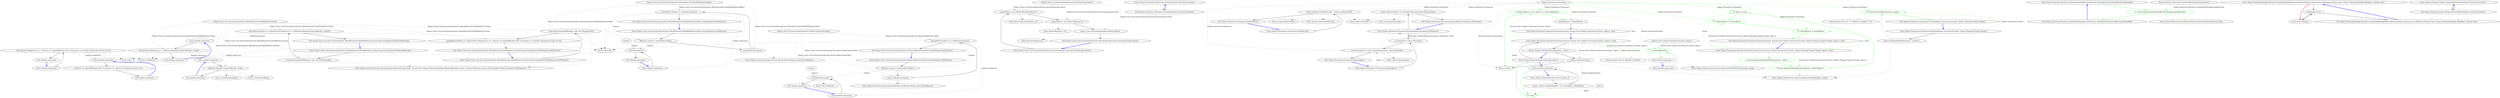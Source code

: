 digraph  {
m0_37 [cluster="Unk.>", file="BindingSyntax.cs", label="Entry Unk.>", span=""];
m0_5 [cluster="Mock<IResolutionRoot>.cstr", file="BindingSyntax.cs", label="Entry Mock<IResolutionRoot>.cstr", span=""];
m0_13 [cluster="Ninject.Activation.Scope.ActivationScope.CanResolve(Ninject.Activation.IRequest)", file="BindingSyntax.cs", label="Entry Ninject.Activation.Scope.ActivationScope.CanResolve(Ninject.Activation.IRequest)", span="53-53"];
m0_28 [cluster="Unk.Resolve", file="BindingSyntax.cs", label="Entry Unk.Resolve", span=""];
m0_7 [cluster="ActivationScope.cstr", file="BindingSyntax.cs", label="Entry ActivationScope.cstr", span=""];
m0_6 [cluster="Mock<IRequest>.cstr", file="BindingSyntax.cs", label="Entry Mock<IRequest>.cstr", span=""];
m0_33 [cluster="Ninject.Activation.Scope.ActivationScope.Resolve(System.Type, System.Func<Ninject.Planning.Bindings.IBindingMetadata, bool>, System.Collections.Generic.IEnumerable<Ninject.Parameters.IParameter>)", file="BindingSyntax.cs", label="Entry Ninject.Activation.Scope.ActivationScope.Resolve(System.Type, System.Func<Ninject.Planning.Bindings.IBindingMetadata, bool>, System.Collections.Generic.IEnumerable<Ninject.Parameters.IParameter>)", span="65-65"];
m0_41 [cluster="Ninject.Tests.Unit.ActivationScopeTests.WhenResolveIsCalledWithServiceType.ScopeCreatesRequestWithItselfAsScope()", file="BindingSyntax.cs", label="Entry Ninject.Tests.Unit.ActivationScopeTests.WhenResolveIsCalledWithServiceType.ScopeCreatesRequestWithItselfAsScope()", span="58-58"];
m0_42 [cluster="Ninject.Tests.Unit.ActivationScopeTests.WhenResolveIsCalledWithServiceType.ScopeCreatesRequestWithItselfAsScope()", file="BindingSyntax.cs", label="scope.Resolve(typeof(IWeapon), null, new IParameter[0])", span="60-60"];
m0_43 [cluster="Ninject.Tests.Unit.ActivationScopeTests.WhenResolveIsCalledWithServiceType.ScopeCreatesRequestWithItselfAsScope()", file="BindingSyntax.cs", label="parentMock.Verify(x => x.Resolve(It.Is<Request>(r => ReferenceEquals(r.ScopeCallback(), scope))))", span="61-61"];
m0_44 [cluster="Ninject.Tests.Unit.ActivationScopeTests.WhenResolveIsCalledWithServiceType.ScopeCreatesRequestWithItselfAsScope()", file="BindingSyntax.cs", label="Exit Ninject.Tests.Unit.ActivationScopeTests.WhenResolveIsCalledWithServiceType.ScopeCreatesRequestWithItselfAsScope()", span="58-58"];
m0_52 [cluster="Unk.ReferenceEquals", file="BindingSyntax.cs", label="Entry Unk.ReferenceEquals", span=""];
m0_24 [cluster="Ninject.Activation.Scope.ActivationScope.Resolve(Ninject.Activation.IRequest)", file="BindingSyntax.cs", label="Entry Ninject.Activation.Scope.ActivationScope.Resolve(Ninject.Activation.IRequest)", span="75-75"];
m0_8 [cluster="Ninject.Tests.Unit.ActivationScopeTests.WhenCanResolveIsCalled.ScopeDelegatesCallToParent()", file="BindingSyntax.cs", label="Entry Ninject.Tests.Unit.ActivationScopeTests.WhenCanResolveIsCalled.ScopeDelegatesCallToParent()", span="29-29"];
m0_9 [cluster="Ninject.Tests.Unit.ActivationScopeTests.WhenCanResolveIsCalled.ScopeDelegatesCallToParent()", file="BindingSyntax.cs", label="IRequest request = requestMock.Object", span="31-31"];
m0_10 [cluster="Ninject.Tests.Unit.ActivationScopeTests.WhenCanResolveIsCalled.ScopeDelegatesCallToParent()", file="BindingSyntax.cs", label="scope.CanResolve(request)", span="32-32"];
m0_11 [cluster="Ninject.Tests.Unit.ActivationScopeTests.WhenCanResolveIsCalled.ScopeDelegatesCallToParent()", file="BindingSyntax.cs", label="parentMock.Verify(x => x.CanResolve(request))", span="33-33"];
m0_12 [cluster="Ninject.Tests.Unit.ActivationScopeTests.WhenCanResolveIsCalled.ScopeDelegatesCallToParent()", file="BindingSyntax.cs", label="Exit Ninject.Tests.Unit.ActivationScopeTests.WhenCanResolveIsCalled.ScopeDelegatesCallToParent()", span="29-29"];
m0_19 [cluster="Ninject.Tests.Unit.ActivationScopeTests.WhenResolveIsCalledWithRequestObject.ScopeDelegatesCallToParent()", file="BindingSyntax.cs", label="Entry Ninject.Tests.Unit.ActivationScopeTests.WhenResolveIsCalledWithRequestObject.ScopeDelegatesCallToParent()", span="40-40"];
m0_20 [cluster="Ninject.Tests.Unit.ActivationScopeTests.WhenResolveIsCalledWithRequestObject.ScopeDelegatesCallToParent()", file="BindingSyntax.cs", label="IRequest request = requestMock.Object", span="42-42"];
m0_21 [cluster="Ninject.Tests.Unit.ActivationScopeTests.WhenResolveIsCalledWithRequestObject.ScopeDelegatesCallToParent()", file="BindingSyntax.cs", label="scope.Resolve(request)", span="43-43"];
m0_22 [cluster="Ninject.Tests.Unit.ActivationScopeTests.WhenResolveIsCalledWithRequestObject.ScopeDelegatesCallToParent()", file="BindingSyntax.cs", label="parentMock.Verify(x => x.Resolve(request))", span="44-44"];
m0_23 [cluster="Ninject.Tests.Unit.ActivationScopeTests.WhenResolveIsCalledWithRequestObject.ScopeDelegatesCallToParent()", file="BindingSyntax.cs", label="Exit Ninject.Tests.Unit.ActivationScopeTests.WhenResolveIsCalledWithRequestObject.ScopeDelegatesCallToParent()", span="40-40"];
m0_14 [cluster="Unk.Verify", file="BindingSyntax.cs", label="Entry Unk.Verify", span=""];
m0_18 [cluster="Unk.CanResolve", file="BindingSyntax.cs", label="Entry Unk.CanResolve", span=""];
m0_48 [cluster="lambda expression", file="BindingSyntax.cs", label="Entry lambda expression", span="61-61"];
m0_16 [cluster="lambda expression", file="BindingSyntax.cs", label="x.CanResolve(request)", span="33-33"];
m0_15 [cluster="lambda expression", file="BindingSyntax.cs", label="Entry lambda expression", span="33-33"];
m0_17 [cluster="lambda expression", file="BindingSyntax.cs", label="Exit lambda expression", span="33-33"];
m0_26 [cluster="lambda expression", file="BindingSyntax.cs", label="x.Resolve(request)", span="44-44"];
m0_25 [cluster="lambda expression", file="BindingSyntax.cs", label="Entry lambda expression", span="44-44"];
m0_27 [cluster="lambda expression", file="BindingSyntax.cs", label="Exit lambda expression", span="44-44"];
m0_34 [cluster="lambda expression", file="BindingSyntax.cs", label="Entry lambda expression", span="54-54"];
m0_35 [cluster="lambda expression", file="BindingSyntax.cs", label="x.Resolve(It.Is<Request>(r => r.Service == typeof(IWeapon) && r.Constraint == null && r.Parameters.Count == 0))", span="54-54"];
m0_36 [cluster="lambda expression", file="BindingSyntax.cs", label="Exit lambda expression", span="54-54"];
m0_38 [cluster="lambda expression", file="BindingSyntax.cs", label="Entry lambda expression", span="54-54"];
m0_39 [cluster="lambda expression", file="BindingSyntax.cs", label="r.Service == typeof(IWeapon) && r.Constraint == null && r.Parameters.Count == 0", span="54-54"];
m0_40 [cluster="lambda expression", file="BindingSyntax.cs", label="Exit lambda expression", span="54-54"];
m0_45 [cluster="lambda expression", file="BindingSyntax.cs", label="Entry lambda expression", span="61-61"];
m0_46 [cluster="lambda expression", file="BindingSyntax.cs", label="x.Resolve(It.Is<Request>(r => ReferenceEquals(r.ScopeCallback(), scope)))", span="61-61"];
m0_47 [cluster="lambda expression", file="BindingSyntax.cs", label="Exit lambda expression", span="61-61"];
m0_49 [cluster="lambda expression", file="BindingSyntax.cs", label="ReferenceEquals(r.ScopeCallback(), scope)", span="61-61"];
m0_50 [cluster="lambda expression", file="BindingSyntax.cs", label="Exit lambda expression", span="61-61"];
m0_29 [cluster="Ninject.Tests.Unit.ActivationScopeTests.WhenResolveIsCalledWithServiceType.ScopeCreatesRequestAndDelegatesCallToParent()", file="BindingSyntax.cs", label="Entry Ninject.Tests.Unit.ActivationScopeTests.WhenResolveIsCalledWithServiceType.ScopeCreatesRequestAndDelegatesCallToParent()", span="51-51"];
m0_30 [cluster="Ninject.Tests.Unit.ActivationScopeTests.WhenResolveIsCalledWithServiceType.ScopeCreatesRequestAndDelegatesCallToParent()", file="BindingSyntax.cs", label="scope.Resolve(typeof(IWeapon), null, new IParameter[0])", span="53-53"];
m0_31 [cluster="Ninject.Tests.Unit.ActivationScopeTests.WhenResolveIsCalledWithServiceType.ScopeCreatesRequestAndDelegatesCallToParent()", file="BindingSyntax.cs", label="parentMock.Verify(x => x.Resolve(It.Is<Request>(r => r.Service == typeof(IWeapon) && r.Constraint == null && r.Parameters.Count == 0)))", span="54-54"];
m0_32 [cluster="Ninject.Tests.Unit.ActivationScopeTests.WhenResolveIsCalledWithServiceType.ScopeCreatesRequestAndDelegatesCallToParent()", file="BindingSyntax.cs", label="Exit Ninject.Tests.Unit.ActivationScopeTests.WhenResolveIsCalledWithServiceType.ScopeCreatesRequestAndDelegatesCallToParent()", span="51-51"];
m0_51 [cluster="Unk.ScopeCallback", file="BindingSyntax.cs", label="Entry Unk.ScopeCallback", span=""];
m0_0 [cluster="Ninject.Tests.Unit.ActivationScopeTests.ActivationScopeContext.ActivationScopeContext()", file="BindingSyntax.cs", label="Entry Ninject.Tests.Unit.ActivationScopeTests.ActivationScopeContext.ActivationScopeContext()", span="18-18"];
m0_1 [cluster="Ninject.Tests.Unit.ActivationScopeTests.ActivationScopeContext.ActivationScopeContext()", file="BindingSyntax.cs", label="parentMock = new Mock<IResolutionRoot>()", span="20-20"];
m0_2 [cluster="Ninject.Tests.Unit.ActivationScopeTests.ActivationScopeContext.ActivationScopeContext()", file="BindingSyntax.cs", label="requestMock = new Mock<IRequest>()", span="21-21"];
m0_3 [cluster="Ninject.Tests.Unit.ActivationScopeTests.ActivationScopeContext.ActivationScopeContext()", file="BindingSyntax.cs", label="scope = new ActivationScope(parentMock.Object)", span="22-22"];
m0_4 [cluster="Ninject.Tests.Unit.ActivationScopeTests.ActivationScopeContext.ActivationScopeContext()", file="BindingSyntax.cs", label="Exit Ninject.Tests.Unit.ActivationScopeTests.ActivationScopeContext.ActivationScopeContext()", span="18-18"];
m0_53 [file="BindingSyntax.cs", label="Ninject.Tests.Unit.ActivationScopeTests.ActivationScopeContext", span=""];
m0_54 [file="BindingSyntax.cs", label="Ninject.Tests.Unit.ActivationScopeTests.WhenCanResolveIsCalled", span=""];
m0_55 [file="BindingSyntax.cs", label=request, span=""];
m0_56 [file="BindingSyntax.cs", label="Ninject.Tests.Unit.ActivationScopeTests.WhenResolveIsCalledWithRequestObject", span=""];
m0_57 [file="BindingSyntax.cs", label=request, span=""];
m0_58 [file="BindingSyntax.cs", label="Ninject.Tests.Unit.ActivationScopeTests.WhenResolveIsCalledWithServiceType", span=""];
m2_0 [cluster="Ninject.Parameters.IParameter.GetValue(Ninject.Activation.IContext)", file="IParameter.cs", label="Entry Ninject.Parameters.IParameter.GetValue(Ninject.Activation.IContext)", span="36-36"];
m2_1 [cluster="Ninject.Parameters.IParameter.GetValue(Ninject.Activation.IContext)", file="IParameter.cs", label="Exit Ninject.Parameters.IParameter.GetValue(Ninject.Activation.IContext)", span="36-36"];
m5_44 [cluster="string.Equals(string)", file="Parameter.cs", label="Entry string.Equals(string)", span="0-0"];
m5_3 [cluster="lambda expression", color=green, community=0, file="Parameter.cs", label="17: value", span="45-45"];
m5_25 [cluster="Ninject.Parameters.Parameter.GetValue(Ninject.Activation.IContext, Ninject.Planning.Targets.ITarget)", file="Parameter.cs", label="Entry Ninject.Parameters.Parameter.GetValue(Ninject.Activation.IContext, Ninject.Planning.Targets.ITarget)", span="85-85"];
m5_27 [cluster="Ninject.Parameters.Parameter.GetValue(Ninject.Activation.IContext, Ninject.Planning.Targets.ITarget)", color=green, community=0, file="Parameter.cs", label="11: return ValueCallback(context, target);", span="88-88"];
m5_26 [cluster="Ninject.Parameters.Parameter.GetValue(Ninject.Activation.IContext, Ninject.Planning.Targets.ITarget)", file="Parameter.cs", label="Ensure.ArgumentNotNull(context, ''context'')", span="87-87"];
m5_28 [cluster="Ninject.Parameters.Parameter.GetValue(Ninject.Activation.IContext, Ninject.Planning.Targets.ITarget)", file="Parameter.cs", label="Exit Ninject.Parameters.Parameter.GetValue(Ninject.Activation.IContext, Ninject.Planning.Targets.ITarget)", span="85-85"];
m5_41 [cluster="string.GetHashCode()", file="Parameter.cs", label="Entry string.GetHashCode()", span="0-0"];
m5_40 [cluster="System.Type.GetHashCode()", file="Parameter.cs", label="Entry System.Type.GetHashCode()", span="0-0"];
m5_17 [cluster="System.Func<T, TResult>.Invoke(T)", file="Parameter.cs", label="Entry System.Func<T, TResult>.Invoke(T)", span="0-0"];
m5_36 [cluster="Ninject.Parameters.Parameter.GetHashCode()", file="Parameter.cs", label="Entry Ninject.Parameters.Parameter.GetHashCode()", span="106-106"];
m5_37 [cluster="Ninject.Parameters.Parameter.GetHashCode()", file="Parameter.cs", label="return GetType().GetHashCode() ^ Name.GetHashCode();", span="108-108"];
m5_38 [cluster="Ninject.Parameters.Parameter.GetHashCode()", file="Parameter.cs", label="Exit Ninject.Parameters.Parameter.GetHashCode()", span="106-106"];
m5_12 [cluster="Ninject.Infrastructure.Ensure.ArgumentNotNullOrEmpty(string, string)", file="Parameter.cs", label="Entry Ninject.Infrastructure.Ensure.ArgumentNotNullOrEmpty(string, string)", span="22-22"];
m5_35 [cluster="object.Equals(object)", file="Parameter.cs", label="Entry object.Equals(object)", span="0-0"];
m5_0 [cluster="Ninject.NinjectSettings.Get<T>(string, T)", file="Parameter.cs", label="Entry Ninject.NinjectSettings.Get<T>(string, T)", span="120-120"];
m5_1 [cluster="Ninject.NinjectSettings.Get<T>(string, T)", file="Parameter.cs", label="return _values.ContainsKey(key) ? (T)_values[key] : defaultValue;", span="122-122"];
m5_2 [cluster="lambda expression", file="Parameter.cs", label="Entry lambda expression", span="45-45"];
m5_39 [cluster="object.GetType()", file="Parameter.cs", label="Entry object.GetType()", span="0-0"];
m5_29 [cluster="System.Func<T1, T2, TResult>.Invoke(T1, T2)", file="Parameter.cs", label="Entry System.Func<T1, T2, TResult>.Invoke(T1, T2)", span="0-0"];
m5_30 [cluster="Ninject.Parameters.Parameter.Equals(object)", file="Parameter.cs", label="Entry Ninject.Parameters.Parameter.Equals(object)", span="96-96"];
m5_32 [cluster="Ninject.Parameters.Parameter.Equals(object)", file="Parameter.cs", label="return parameter != null ? Equals(parameter) : base.Equals(obj);", span="99-99"];
m5_31 [cluster="Ninject.Parameters.Parameter.Equals(object)", file="Parameter.cs", label="var parameter = obj as IParameter", span="98-98"];
m5_33 [cluster="Ninject.Parameters.Parameter.Equals(object)", file="Parameter.cs", label="Exit Ninject.Parameters.Parameter.Equals(object)", span="96-96"];
m5_14 [cluster="lambda expression", file="Parameter.cs", label="Entry lambda expression", span="59-59"];
m5_4 [cluster="Ninject.NinjectSettings.Set(string, object)", file="Parameter.cs", label="Entry Ninject.NinjectSettings.Set(string, object)", span="130-130"];
m5_15 [cluster="lambda expression", color=green, community=0, file="Parameter.cs", label="3: valueCallback(ctx)", span="59-59"];
m5_16 [cluster="lambda expression", file="Parameter.cs", label="Exit lambda expression", span="59-59"];
m5_5 [cluster="Ninject.Parameters.Parameter.Parameter(string, System.Func<Ninject.Activation.IContext, object>, bool)", file="Parameter.cs", label="Entry Ninject.Parameters.Parameter.Parameter(string, System.Func<Ninject.Activation.IContext, object>, bool)", span="53-53"];
m5_6 [cluster="Ninject.Parameters.Parameter.Parameter(string, System.Func<Ninject.Activation.IContext, object>, bool)", file="Parameter.cs", label="Ensure.ArgumentNotNullOrEmpty(name, ''name'')", span="55-55"];
m5_34 [cluster="Ninject.Parameters.Parameter.Equals(Ninject.Parameters.IParameter)", file="Parameter.cs", label="Entry Ninject.Parameters.Parameter.Equals(Ninject.Parameters.IParameter)", span="116-116"];
m5_42 [cluster="Ninject.Parameters.Parameter.Equals(Ninject.Parameters.IParameter)", file="Parameter.cs", label="return other.GetType() == GetType() && other.Name.Equals(Name);", span="118-118"];
m5_43 [cluster="Ninject.Parameters.Parameter.Equals(Ninject.Parameters.IParameter)", file="Parameter.cs", label="Exit Ninject.Parameters.Parameter.Equals(Ninject.Parameters.IParameter)", span="116-116"];
m5_13 [cluster="Ninject.Infrastructure.Ensure.ArgumentNotNull(object, string)", file="Parameter.cs", label="Entry Ninject.Infrastructure.Ensure.ArgumentNotNull(object, string)", span="17-17"];
m5_9 [cluster="Ninject.Parameters.Parameter.Parameter(string, System.Func<Ninject.Activation.IContext, object>, bool)", color=green, community=0, file="Parameter.cs", label="4: ValueCallback = (ctx, target) => valueCallback(ctx)", span="59-59"];
m5_8 [cluster="Ninject.Parameters.Parameter.Parameter(string, System.Func<Ninject.Activation.IContext, object>, bool)", file="Parameter.cs", label="Name = name", span="58-58"];
m5_10 [cluster="Ninject.Parameters.Parameter.Parameter(string, System.Func<Ninject.Activation.IContext, object>, bool)", file="Parameter.cs", label="ShouldInherit = shouldInherit", span="60-60"];
m5_7 [cluster="Ninject.Parameters.Parameter.Parameter(string, System.Func<Ninject.Activation.IContext, object>, bool)", file="Parameter.cs", label="Ninject.NinjectSettings", span=""];
m5_11 [cluster="Ninject.Parameters.Parameter.Parameter(string, System.Func<Ninject.Activation.IContext, object>, bool)", file="Parameter.cs", label="Exit Ninject.Parameters.Parameter.Parameter(string, System.Func<Ninject.Activation.IContext, object>, bool)", span="53-53"];
m5_18 [cluster="Ninject.Parameters.Parameter.Parameter(string, System.Func<Ninject.Activation.IContext, Ninject.Planning.Targets.ITarget, object>, bool)", file="Parameter.cs", label="Entry Ninject.Parameters.Parameter.Parameter(string, System.Func<Ninject.Activation.IContext, Ninject.Planning.Targets.ITarget, object>, bool)", span="69-69"];
m5_19 [cluster="Ninject.Parameters.Parameter.Parameter(string, System.Func<Ninject.Activation.IContext, Ninject.Planning.Targets.ITarget, object>, bool)", color=green, community=0, file="Parameter.cs", label="1: Ensure.ArgumentNotNullOrEmpty(name, ''name'')", span="71-71"];
m5_20 [cluster="Ninject.Parameters.Parameter.Parameter(string, System.Func<Ninject.Activation.IContext, Ninject.Planning.Targets.ITarget, object>, bool)", color=green, community=0, file="Parameter.cs", label="7: Ensure.ArgumentNotNull(valueCallback, ''valueCallback'')", span="72-72"];
m5_21 [cluster="Ninject.Parameters.Parameter.Parameter(string, System.Func<Ninject.Activation.IContext, Ninject.Planning.Targets.ITarget, object>, bool)", color=green, community=0, file="Parameter.cs", label="15: Name = name", span="74-74"];
m5_22 [cluster="Ninject.Parameters.Parameter.Parameter(string, System.Func<Ninject.Activation.IContext, Ninject.Planning.Targets.ITarget, object>, bool)", color=green, community=0, file="Parameter.cs", label="17: ValueCallback = valueCallback", span="75-75"];
m5_23 [cluster="Ninject.Parameters.Parameter.Parameter(string, System.Func<Ninject.Activation.IContext, Ninject.Planning.Targets.ITarget, object>, bool)", color=green, community=0, file="Parameter.cs", label="13: ShouldInherit = shouldInherit", span="76-76"];
m5_24 [cluster="Ninject.Parameters.Parameter.Parameter(string, System.Func<Ninject.Activation.IContext, Ninject.Planning.Targets.ITarget, object>, bool)", file="Parameter.cs", label="Exit Ninject.Parameters.Parameter.Parameter(string, System.Func<Ninject.Activation.IContext, Ninject.Planning.Targets.ITarget, object>, bool)", span="69-69"];
m5_45 [file="Parameter.cs", label=object, span=""];
m5_46 [file="Parameter.cs", label="Ninject.Parameters.Parameter", span=""];
m5_47 [file="Parameter.cs", label="System.Func<Ninject.Activation.IContext, object>", span=""];
m6_0 [cluster="Ninject.Selection.Heuristics.StandardMethodInjectionHeuristic.ShouldInject(System.Reflection.MethodInfo)", file="PropertyValue.cs", label="Entry Ninject.Selection.Heuristics.StandardMethodInjectionHeuristic.ShouldInject(System.Reflection.MethodInfo)", span="36-36"];
m6_1 [cluster="Ninject.Selection.Heuristics.StandardMethodInjectionHeuristic.ShouldInject(System.Reflection.MethodInfo)", color=green, community=0, file="PropertyValue.cs", label="5: return method.HasAttribute(Kernel.Settings.InjectAttribute);", span="38-38"];
m6_2 [cluster="Ninject.Selection.Heuristics.StandardMethodInjectionHeuristic.ShouldInject(System.Reflection.MethodInfo)", file="PropertyValue.cs", label="Exit Ninject.Selection.Heuristics.StandardMethodInjectionHeuristic.ShouldInject(System.Reflection.MethodInfo)", span="36-36"];
m6_3 [cluster="System.Reflection.ICustomAttributeProvider.HasAttribute(System.Type)", file="PropertyValue.cs", label="Entry System.Reflection.ICustomAttributeProvider.HasAttribute(System.Type)", span="38-38"];
m6_4 [file="PropertyValue.cs", label="Ninject.Selection.Heuristics.StandardMethodInjectionHeuristic", span=""];
m7_0 [cluster="Ninject.Planning.Bindings.Resolvers.StandardBindingResolver.Resolve(Ninject.Infrastructure.Multimap<System.Type, Ninject.Planning.Bindings.IBinding>, System.Type)", file="StandardProvider.cs", label="Entry Ninject.Planning.Bindings.Resolvers.StandardBindingResolver.Resolve(Ninject.Infrastructure.Multimap<System.Type, Ninject.Planning.Bindings.IBinding>, System.Type)", span="29-29"];
m7_1 [cluster="Ninject.Planning.Bindings.Resolvers.StandardBindingResolver.Resolve(Ninject.Infrastructure.Multimap<System.Type, Ninject.Planning.Bindings.IBinding>, System.Type)", file="StandardProvider.cs", label="bindings[service]", span="31-31"];
m7_2 [cluster="Ninject.Planning.Bindings.Resolvers.StandardBindingResolver.Resolve(Ninject.Infrastructure.Multimap<System.Type, Ninject.Planning.Bindings.IBinding>, System.Type)", file="StandardProvider.cs", label="yield return binding;", span="32-32"];
m7_3 [cluster="Ninject.Planning.Bindings.Resolvers.StandardBindingResolver.Resolve(Ninject.Infrastructure.Multimap<System.Type, Ninject.Planning.Bindings.IBinding>, System.Type)", file="StandardProvider.cs", label="Exit Ninject.Planning.Bindings.Resolvers.StandardBindingResolver.Resolve(Ninject.Infrastructure.Multimap<System.Type, Ninject.Planning.Bindings.IBinding>, System.Type)", span="29-29"];
m8_0 [cluster="Ninject.Planning.Targets.ITarget.ResolveWithin(Ninject.Activation.IContext)", file="Target.cs", label="Entry Ninject.Planning.Targets.ITarget.ResolveWithin(Ninject.Activation.IContext)", span="54-54"];
m8_1 [cluster="Ninject.Planning.Targets.ITarget.ResolveWithin(Ninject.Activation.IContext)", file="Target.cs", label="Exit Ninject.Planning.Targets.ITarget.ResolveWithin(Ninject.Activation.IContext)", span="54-54"];
m0_41 -> m0_42  [key=0, style=solid];
m0_42 -> m0_43  [key=0, style=solid];
m0_42 -> m0_33  [key=2, style=dotted];
m0_43 -> m0_44  [key=0, style=solid];
m0_43 -> m0_14  [key=2, style=dotted];
m0_43 -> m0_45  [color=darkseagreen4, key=1, label="lambda expression", style=dashed];
m0_44 -> m0_41  [color=blue, key=0, style=bold];
m0_8 -> m0_9  [key=0, style=solid];
m0_9 -> m0_10  [key=0, style=solid];
m0_9 -> m0_11  [color=darkseagreen4, key=1, label=request, style=dashed];
m0_9 -> m0_16  [color=darkseagreen4, key=1, label=request, style=dashed];
m0_10 -> m0_11  [key=0, style=solid];
m0_10 -> m0_13  [key=2, style=dotted];
m0_11 -> m0_12  [key=0, style=solid];
m0_11 -> m0_14  [key=2, style=dotted];
m0_11 -> m0_15  [color=darkseagreen4, key=1, label="lambda expression", style=dashed];
m0_12 -> m0_8  [color=blue, key=0, style=bold];
m0_19 -> m0_20  [key=0, style=solid];
m0_20 -> m0_21  [key=0, style=solid];
m0_20 -> m0_22  [color=darkseagreen4, key=1, label=request, style=dashed];
m0_20 -> m0_26  [color=darkseagreen4, key=1, label=request, style=dashed];
m0_21 -> m0_22  [key=0, style=solid];
m0_21 -> m0_24  [key=2, style=dotted];
m0_22 -> m0_23  [key=0, style=solid];
m0_22 -> m0_14  [key=2, style=dotted];
m0_22 -> m0_25  [color=darkseagreen4, key=1, label="lambda expression", style=dashed];
m0_23 -> m0_19  [color=blue, key=0, style=bold];
m0_48 -> m0_49  [key=0, style=solid];
m0_16 -> m0_17  [key=0, style=solid];
m0_16 -> m0_18  [key=2, style=dotted];
m0_15 -> m0_16  [key=0, style=solid];
m0_17 -> m0_15  [color=blue, key=0, style=bold];
m0_26 -> m0_27  [key=0, style=solid];
m0_26 -> m0_28  [key=2, style=dotted];
m0_25 -> m0_26  [key=0, style=solid];
m0_27 -> m0_25  [color=blue, key=0, style=bold];
m0_34 -> m0_35  [key=0, style=solid];
m0_35 -> m0_36  [key=0, style=solid];
m0_35 -> m0_37  [key=2, style=dotted];
m0_35 -> m0_28  [key=2, style=dotted];
m0_35 -> m0_38  [color=darkseagreen4, key=1, label="lambda expression", style=dashed];
m0_36 -> m0_34  [color=blue, key=0, style=bold];
m0_38 -> m0_39  [key=0, style=solid];
m0_39 -> m0_40  [key=0, style=solid];
m0_40 -> m0_38  [color=blue, key=0, style=bold];
m0_45 -> m0_46  [key=0, style=solid];
m0_46 -> m0_47  [key=0, style=solid];
m0_46 -> m0_37  [key=2, style=dotted];
m0_46 -> m0_28  [key=2, style=dotted];
m0_46 -> m0_48  [color=darkseagreen4, key=1, label="lambda expression", style=dashed];
m0_47 -> m0_45  [color=blue, key=0, style=bold];
m0_49 -> m0_50  [key=0, style=solid];
m0_49 -> m0_51  [key=2, style=dotted];
m0_49 -> m0_52  [key=2, style=dotted];
m0_50 -> m0_48  [color=blue, key=0, style=bold];
m0_29 -> m0_30  [key=0, style=solid];
m0_30 -> m0_31  [key=0, style=solid];
m0_30 -> m0_33  [key=2, style=dotted];
m0_31 -> m0_32  [key=0, style=solid];
m0_31 -> m0_14  [key=2, style=dotted];
m0_31 -> m0_34  [color=darkseagreen4, key=1, label="lambda expression", style=dashed];
m0_32 -> m0_29  [color=blue, key=0, style=bold];
m0_0 -> m0_1  [key=0, style=solid];
m0_1 -> m0_2  [key=0, style=solid];
m0_1 -> m0_5  [key=2, style=dotted];
m0_2 -> m0_3  [key=0, style=solid];
m0_2 -> m0_6  [key=2, style=dotted];
m0_3 -> m0_4  [key=0, style=solid];
m0_3 -> m0_7  [key=2, style=dotted];
m0_4 -> m0_0  [color=blue, key=0, style=bold];
m0_53 -> m0_1  [color=darkseagreen4, key=1, label="Ninject.Tests.Unit.ActivationScopeTests.ActivationScopeContext", style=dashed];
m0_53 -> m0_2  [color=darkseagreen4, key=1, label="Ninject.Tests.Unit.ActivationScopeTests.ActivationScopeContext", style=dashed];
m0_53 -> m0_3  [color=darkseagreen4, key=1, label="Ninject.Tests.Unit.ActivationScopeTests.ActivationScopeContext", style=dashed];
m0_54 -> m0_9  [color=darkseagreen4, key=1, label="Ninject.Tests.Unit.ActivationScopeTests.WhenCanResolveIsCalled", style=dashed];
m0_54 -> m0_10  [color=darkseagreen4, key=1, label="Ninject.Tests.Unit.ActivationScopeTests.WhenCanResolveIsCalled", style=dashed];
m0_54 -> m0_11  [color=darkseagreen4, key=1, label="Ninject.Tests.Unit.ActivationScopeTests.WhenCanResolveIsCalled", style=dashed];
m0_55 -> m0_16  [color=darkseagreen4, key=1, label=request, style=dashed];
m0_56 -> m0_20  [color=darkseagreen4, key=1, label="Ninject.Tests.Unit.ActivationScopeTests.WhenResolveIsCalledWithRequestObject", style=dashed];
m0_56 -> m0_21  [color=darkseagreen4, key=1, label="Ninject.Tests.Unit.ActivationScopeTests.WhenResolveIsCalledWithRequestObject", style=dashed];
m0_56 -> m0_22  [color=darkseagreen4, key=1, label="Ninject.Tests.Unit.ActivationScopeTests.WhenResolveIsCalledWithRequestObject", style=dashed];
m0_57 -> m0_26  [color=darkseagreen4, key=1, label=request, style=dashed];
m0_58 -> m0_30  [color=darkseagreen4, key=1, label="Ninject.Tests.Unit.ActivationScopeTests.WhenResolveIsCalledWithServiceType", style=dashed];
m0_58 -> m0_31  [color=darkseagreen4, key=1, label="Ninject.Tests.Unit.ActivationScopeTests.WhenResolveIsCalledWithServiceType", style=dashed];
m0_58 -> m0_42  [color=darkseagreen4, key=1, label="Ninject.Tests.Unit.ActivationScopeTests.WhenResolveIsCalledWithServiceType", style=dashed];
m0_58 -> m0_43  [color=darkseagreen4, key=1, label="Ninject.Tests.Unit.ActivationScopeTests.WhenResolveIsCalledWithServiceType", style=dashed];
m0_58 -> m0_46  [color=darkseagreen4, key=1, label="Ninject.Tests.Unit.ActivationScopeTests.WhenResolveIsCalledWithServiceType", style=dashed];
m0_58 -> m0_49  [color=darkseagreen4, key=1, label="Ninject.Tests.Unit.ActivationScopeTests.WhenResolveIsCalledWithServiceType", style=dashed];
m2_0 -> m2_1  [key=0, style=solid];
m2_1 -> m2_0  [color=blue, key=0, style=bold];
m5_3 -> m5_4  [color=green, key=0, style=solid];
m5_25 -> m5_27  [color=green, key=1, label="Ninject.Activation.IContext", style=dashed];
m5_25 -> m5_26  [key=0, style=solid];
m5_27 -> m5_28  [color=green, key=0, style=solid];
m5_27 -> m5_29  [color=green, key=2, style=dotted];
m5_26 -> m5_27  [color=green, key=0, style=solid];
m5_26 -> m5_13  [key=2, style=dotted];
m5_28 -> m5_25  [color=blue, key=0, style=bold];
m5_36 -> m5_37  [key=0, style=solid];
m5_37 -> m5_38  [key=0, style=solid];
m5_37 -> m5_39  [key=2, style=dotted];
m5_37 -> m5_40  [key=2, style=dotted];
m5_37 -> m5_41  [key=2, style=dotted];
m5_38 -> m5_36  [color=blue, key=0, style=bold];
m5_0 -> m5_1  [key=0, style=solid];
m5_1 -> m5_2  [key=0, style=solid];
m5_1 -> m5_3  [key=2, style=dotted];
m5_2 -> m5_0  [color=blue, key=0, style=bold];
m5_2 -> m5_3  [color=green, key=0, style=solid];
m5_30 -> m5_32  [color=darkseagreen4, key=1, label=object, style=dashed];
m5_30 -> m5_31  [key=0, style=solid];
m5_32 -> m5_33  [key=0, style=solid];
m5_32 -> m5_34  [key=2, style=dotted];
m5_32 -> m5_35  [key=2, style=dotted];
m5_31 -> m5_32  [key=0, style=solid];
m5_33 -> m5_30  [color=blue, key=0, style=bold];
m5_14 -> m5_15  [color=green, key=0, style=solid];
m5_4 -> m5_2  [color=blue, key=0, style=bold];
m5_4 -> m5_5  [key=0, style=solid];
m5_15 -> m5_16  [color=green, key=0, style=solid];
m5_15 -> m5_17  [color=green, key=2, style=dotted];
m5_16 -> m5_14  [color=blue, key=0, style=bold];
m5_5 -> m5_6  [key=0, style=solid];
m5_5 -> m5_9  [color=green, key=1, label="System.Func<Ninject.Activation.IContext, object>", style=dashed];
m5_5 -> m5_15  [color=green, key=1, label="System.Func<Ninject.Activation.IContext, object>", style=dashed];
m5_5 -> m5_7  [color=darkseagreen4, key=1, label="System.Func<Ninject.Activation.IContext, object>", style=dashed];
m5_5 -> m5_8  [color=darkseagreen4, key=1, label=string, style=dashed];
m5_5 -> m5_10  [color=darkseagreen4, key=1, label=bool, style=dashed];
m5_6 -> m5_4  [color=blue, key=0, style=bold];
m5_6 -> m5_12  [key=2, style=dotted];
m5_6 -> m5_7  [key=0, style=solid];
m5_34 -> m5_42  [key=0, style=solid];
m5_34 -> m5_31  [color=darkorchid, key=3, label="Parameter variable Ninject.Parameters.IParameter other", style=bold];
m5_42 -> m5_43  [key=0, style=solid];
m5_42 -> m5_39  [key=2, style=dotted];
m5_42 -> m5_44  [key=2, style=dotted];
m5_43 -> m5_34  [color=blue, key=0, style=bold];
m5_9 -> m5_10  [color=green, key=0, style=solid];
m5_9 -> m5_15  [color=green, key=1, label="Ninject.Activation.IContext", style=dashed];
m5_8 -> m5_9  [color=green, key=0, style=solid];
m5_10 -> m5_11  [key=0, style=solid];
m5_7 -> m5_8  [key=0, style=solid];
m5_7 -> m5_13  [key=2, style=dotted];
m5_7 -> m5_1  [color=darkseagreen4, key=1, label="Ninject.NinjectSettings", style=dashed];
m5_7 -> m5_5  [color=darkseagreen4, key=1, label="Ninject.NinjectSettings", style=dashed];
m5_11 -> m5_5  [color=blue, key=0, style=bold];
m5_18 -> m5_19  [color=green, key=0, style=solid];
m5_18 -> m5_20  [color=green, key=1, label="System.Func<Ninject.Activation.IContext, Ninject.Planning.Targets.ITarget, object>", style=dashed];
m5_18 -> m5_21  [color=green, key=1, label=string, style=dashed];
m5_18 -> m5_22  [color=green, key=1, label="System.Func<Ninject.Activation.IContext, Ninject.Planning.Targets.ITarget, object>", style=dashed];
m5_18 -> m5_23  [color=green, key=1, label=bool, style=dashed];
m5_19 -> m5_20  [color=green, key=0, style=solid];
m5_19 -> m5_12  [color=green, key=2, style=dotted];
m5_20 -> m5_21  [color=green, key=0, style=solid];
m5_20 -> m5_13  [color=green, key=2, style=dotted];
m5_21 -> m5_22  [color=green, key=0, style=solid];
m5_22 -> m5_23  [color=green, key=0, style=solid];
m5_23 -> m5_24  [color=green, key=0, style=solid];
m5_24 -> m5_18  [color=blue, key=0, style=bold];
m5_45 -> m5_3  [color=green, key=1, label=object, style=dashed];
m5_46 -> m5_9  [color=green, key=1, label="Ninject.Parameters.Parameter", style=dashed];
m5_46 -> m5_21  [color=green, key=1, label="Ninject.Parameters.Parameter", style=dashed];
m5_46 -> m5_22  [color=green, key=1, label="Ninject.Parameters.Parameter", style=dashed];
m5_46 -> m5_23  [color=green, key=1, label="Ninject.Parameters.Parameter", style=dashed];
m5_46 -> m5_27  [color=green, key=1, label="Ninject.Parameters.Parameter", style=dashed];
m5_46 -> m5_8  [color=darkseagreen4, key=1, label="Ninject.Parameters.Parameter", style=dashed];
m5_46 -> m5_10  [color=darkseagreen4, key=1, label="Ninject.Parameters.Parameter", style=dashed];
m5_46 -> m5_32  [color=darkseagreen4, key=1, label="Ninject.Parameters.Parameter", style=dashed];
m5_46 -> m5_37  [color=darkseagreen4, key=1, label="Ninject.Parameters.Parameter", style=dashed];
m5_46 -> m5_42  [color=darkseagreen4, key=1, label="Ninject.Parameters.Parameter", style=dashed];
m5_47 -> m5_15  [color=green, key=1, label="System.Func<Ninject.Activation.IContext, object>", style=dashed];
m6_0 -> m6_1  [color=green, key=0, style=solid];
m6_1 -> m6_2  [color=green, key=0, style=solid];
m6_1 -> m6_3  [color=green, key=2, style=dotted];
m6_2 -> m6_0  [color=blue, key=0, style=bold];
m6_4 -> m6_1  [color=green, key=1, label="Ninject.Selection.Heuristics.StandardMethodInjectionHeuristic", style=dashed];
m7_0 -> m7_1  [key=0, style=solid];
m7_0 -> m7_2  [color=crimson, key=0, style=bold];
m7_1 -> m7_2  [key=0, style=solid];
m7_1 -> m7_3  [key=0, style=solid];
m7_2 -> m7_1  [key=0, style=solid];
m7_3 -> m7_0  [color=blue, key=0, style=bold];
m8_0 -> m8_1  [key=0, style=solid];
m8_1 -> m8_0  [color=blue, key=0, style=bold];
}
